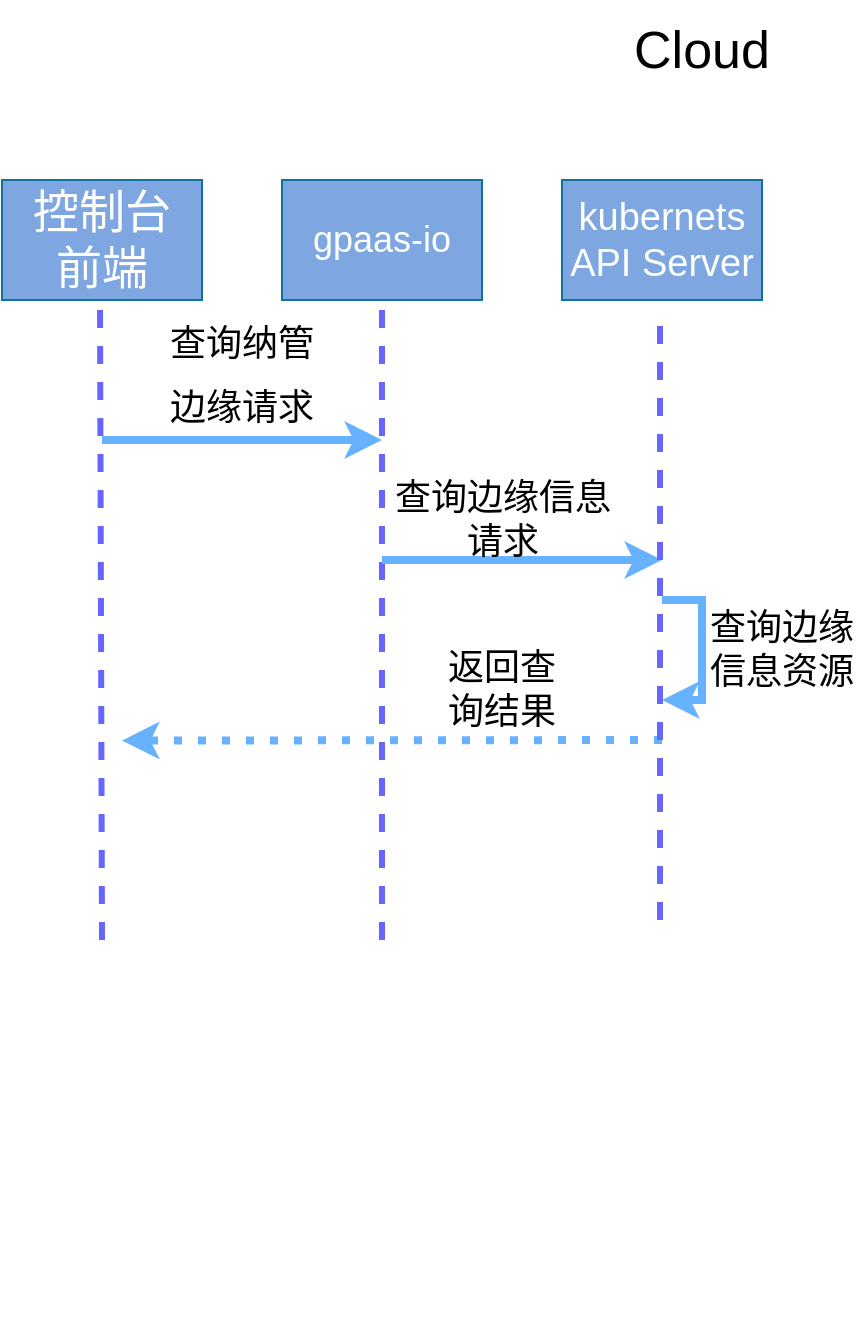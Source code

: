 <mxfile version="20.6.0" type="github">
  <diagram id="IGlO3qfh6LdJTaICX1iC" name="第 1 页">
    <mxGraphModel dx="920" dy="551" grid="1" gridSize="10" guides="1" tooltips="1" connect="1" arrows="1" fold="1" page="1" pageScale="1" pageWidth="827" pageHeight="1169" math="0" shadow="0">
      <root>
        <mxCell id="0" />
        <mxCell id="1" parent="0" />
        <mxCell id="P5hd-HgdXld_oXzE7t87-1" value="" style="group" vertex="1" connectable="0" parent="1">
          <mxGeometry x="330" y="40" width="140" height="670" as="geometry" />
        </mxCell>
        <mxCell id="P5hd-HgdXld_oXzE7t87-2" value="" style="group" vertex="1" connectable="0" parent="P5hd-HgdXld_oXzE7t87-1">
          <mxGeometry x="-140" y="90" width="270" height="580" as="geometry" />
        </mxCell>
        <mxCell id="P5hd-HgdXld_oXzE7t87-3" value="&lt;font color=&quot;#ffffff&quot;&gt;&lt;span style=&quot;font-size: 18px&quot;&gt;gpaas-io&lt;br&gt;&lt;/span&gt;&lt;/font&gt;" style="rounded=0;whiteSpace=wrap;html=1;fillColor=#7EA6E0;strokeColor=#10739e;" vertex="1" parent="P5hd-HgdXld_oXzE7t87-2">
          <mxGeometry width="100" height="60" as="geometry" />
        </mxCell>
        <mxCell id="P5hd-HgdXld_oXzE7t87-4" value="" style="endArrow=none;dashed=1;html=1;strokeWidth=3;rounded=0;strokeColor=#6666FF;entryX=0.5;entryY=1;entryDx=0;entryDy=0;" edge="1" parent="P5hd-HgdXld_oXzE7t87-2" target="P5hd-HgdXld_oXzE7t87-3">
          <mxGeometry width="50" height="50" relative="1" as="geometry">
            <mxPoint x="50" y="380" as="sourcePoint" />
            <mxPoint x="49" y="70" as="targetPoint" />
          </mxGeometry>
        </mxCell>
        <mxCell id="P5hd-HgdXld_oXzE7t87-5" value="" style="endArrow=classic;html=1;rounded=0;strokeColor=#66B2FF;strokeWidth=4;fontSize=26;" edge="1" parent="P5hd-HgdXld_oXzE7t87-2">
          <mxGeometry width="50" height="50" relative="1" as="geometry">
            <mxPoint x="50" y="190" as="sourcePoint" />
            <mxPoint x="190" y="190" as="targetPoint" />
          </mxGeometry>
        </mxCell>
        <mxCell id="P5hd-HgdXld_oXzE7t87-45" value="" style="endArrow=classic;html=1;rounded=0;dashed=1;dashPattern=1 2;strokeWidth=4;strokeColor=#66B2FF;" edge="1" parent="P5hd-HgdXld_oXzE7t87-2">
          <mxGeometry width="50" height="50" relative="1" as="geometry">
            <mxPoint x="190" y="280" as="sourcePoint" />
            <mxPoint x="-80" y="280.29" as="targetPoint" />
          </mxGeometry>
        </mxCell>
        <mxCell id="P5hd-HgdXld_oXzE7t87-46" value="返回查询结果" style="text;html=1;strokeColor=none;fillColor=none;align=center;verticalAlign=middle;whiteSpace=wrap;rounded=0;fontSize=18;" vertex="1" parent="P5hd-HgdXld_oXzE7t87-2">
          <mxGeometry x="80" y="240" width="60" height="30" as="geometry" />
        </mxCell>
        <mxCell id="P5hd-HgdXld_oXzE7t87-9" value="&lt;font style=&quot;font-size: 19px&quot; color=&quot;#ffffff&quot;&gt;kubernets&lt;br&gt;API Server&lt;br&gt;&lt;/font&gt;" style="rounded=0;whiteSpace=wrap;html=1;fillColor=#7EA6E0;strokeColor=#10739e;" vertex="1" parent="P5hd-HgdXld_oXzE7t87-1">
          <mxGeometry y="90" width="100" height="60" as="geometry" />
        </mxCell>
        <mxCell id="P5hd-HgdXld_oXzE7t87-10" value="" style="endArrow=none;dashed=1;html=1;strokeWidth=3;rounded=0;strokeColor=#6666FF;" edge="1" parent="P5hd-HgdXld_oXzE7t87-1">
          <mxGeometry width="50" height="50" relative="1" as="geometry">
            <mxPoint x="49" y="460" as="sourcePoint" />
            <mxPoint x="49" y="160" as="targetPoint" />
          </mxGeometry>
        </mxCell>
        <mxCell id="P5hd-HgdXld_oXzE7t87-11" value="" style="group" vertex="1" connectable="0" parent="P5hd-HgdXld_oXzE7t87-1">
          <mxGeometry x="-280" y="90" width="100" height="410" as="geometry" />
        </mxCell>
        <mxCell id="P5hd-HgdXld_oXzE7t87-12" value="&lt;font color=&quot;#ffffff&quot;&gt;&lt;span style=&quot;font-size: 23px&quot;&gt;控制台&lt;br&gt;前端&lt;br&gt;&lt;/span&gt;&lt;/font&gt;" style="rounded=0;whiteSpace=wrap;html=1;fillColor=#7EA6E0;strokeColor=#10739e;" vertex="1" parent="P5hd-HgdXld_oXzE7t87-11">
          <mxGeometry width="100" height="60" as="geometry" />
        </mxCell>
        <mxCell id="P5hd-HgdXld_oXzE7t87-13" value="" style="endArrow=none;dashed=1;html=1;strokeWidth=3;rounded=0;strokeColor=#6666FF;" edge="1" parent="P5hd-HgdXld_oXzE7t87-1">
          <mxGeometry width="50" height="50" relative="1" as="geometry">
            <mxPoint x="-230" y="470" as="sourcePoint" />
            <mxPoint x="-231" y="150" as="targetPoint" />
          </mxGeometry>
        </mxCell>
        <mxCell id="P5hd-HgdXld_oXzE7t87-14" value="&lt;font style=&quot;font-size: 26px;&quot;&gt;Cloud&lt;/font&gt;" style="text;html=1;strokeColor=none;fillColor=none;align=center;verticalAlign=middle;whiteSpace=wrap;rounded=0;" vertex="1" parent="P5hd-HgdXld_oXzE7t87-1">
          <mxGeometry x="40" y="10" width="60" height="30" as="geometry" />
        </mxCell>
        <mxCell id="P5hd-HgdXld_oXzE7t87-15" value="" style="endArrow=classic;html=1;rounded=0;labelBackgroundColor=default;strokeColor=#66B2FF;strokeWidth=4;fontFamily=Helvetica;fontSize=18;fontColor=default;shape=connector;" edge="1" parent="P5hd-HgdXld_oXzE7t87-1">
          <mxGeometry width="50" height="50" relative="1" as="geometry">
            <mxPoint x="50" y="300" as="sourcePoint" />
            <mxPoint x="50" y="350" as="targetPoint" />
            <Array as="points">
              <mxPoint x="70" y="300" />
              <mxPoint x="70" y="350" />
            </Array>
          </mxGeometry>
        </mxCell>
        <mxCell id="P5hd-HgdXld_oXzE7t87-16" value="查询边缘信息资源" style="text;html=1;strokeColor=none;fillColor=none;align=center;verticalAlign=middle;whiteSpace=wrap;rounded=0;fontFamily=Helvetica;fontSize=18;fontColor=default;" vertex="1" parent="P5hd-HgdXld_oXzE7t87-1">
          <mxGeometry x="70" y="310" width="80" height="30" as="geometry" />
        </mxCell>
        <mxCell id="P5hd-HgdXld_oXzE7t87-28" value="" style="endArrow=classic;html=1;rounded=0;strokeColor=#66B2FF;strokeWidth=4;fontSize=26;" edge="1" parent="1">
          <mxGeometry width="50" height="50" relative="1" as="geometry">
            <mxPoint x="100" y="260" as="sourcePoint" />
            <mxPoint x="240" y="260" as="targetPoint" />
          </mxGeometry>
        </mxCell>
        <mxCell id="P5hd-HgdXld_oXzE7t87-29" value="&lt;span style=&quot;font-size: 18px;&quot;&gt;查询纳管边缘请求&lt;/span&gt;" style="text;html=1;strokeColor=none;fillColor=none;align=center;verticalAlign=middle;whiteSpace=wrap;rounded=0;fontFamily=Helvetica;fontSize=26;fontColor=default;" vertex="1" parent="1">
          <mxGeometry x="130" y="210" width="80" height="30" as="geometry" />
        </mxCell>
        <mxCell id="P5hd-HgdXld_oXzE7t87-30" value="查询边缘信息&lt;br&gt;请求" style="text;html=1;align=center;verticalAlign=middle;resizable=0;points=[];autosize=1;strokeColor=none;fillColor=none;fontSize=18;fontFamily=Helvetica;fontColor=default;" vertex="1" parent="1">
          <mxGeometry x="235" y="270" width="130" height="60" as="geometry" />
        </mxCell>
      </root>
    </mxGraphModel>
  </diagram>
</mxfile>
